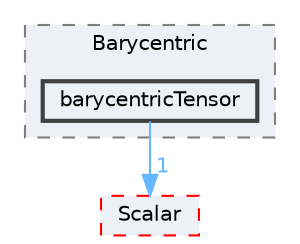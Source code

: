 digraph "src/OpenFOAM/primitives/Barycentric/barycentricTensor"
{
 // LATEX_PDF_SIZE
  bgcolor="transparent";
  edge [fontname=Helvetica,fontsize=10,labelfontname=Helvetica,labelfontsize=10];
  node [fontname=Helvetica,fontsize=10,shape=box,height=0.2,width=0.4];
  compound=true
  subgraph clusterdir_3c304ef3481c622fb6086e7ef28ab35d {
    graph [ bgcolor="#edf0f7", pencolor="grey50", label="Barycentric", fontname=Helvetica,fontsize=10 style="filled,dashed", URL="dir_3c304ef3481c622fb6086e7ef28ab35d.html",tooltip=""]
  dir_8db617f2058b80be2d6ee51bb03827e3 [label="barycentricTensor", fillcolor="#edf0f7", color="grey25", style="filled,bold", URL="dir_8db617f2058b80be2d6ee51bb03827e3.html",tooltip=""];
  }
  dir_b4f4914e791ff496381862f16be45bae [label="Scalar", fillcolor="#edf0f7", color="red", style="filled,dashed", URL="dir_b4f4914e791ff496381862f16be45bae.html",tooltip=""];
  dir_8db617f2058b80be2d6ee51bb03827e3->dir_b4f4914e791ff496381862f16be45bae [headlabel="1", labeldistance=1.5 headhref="dir_000192_003415.html" href="dir_000192_003415.html" color="steelblue1" fontcolor="steelblue1"];
}

